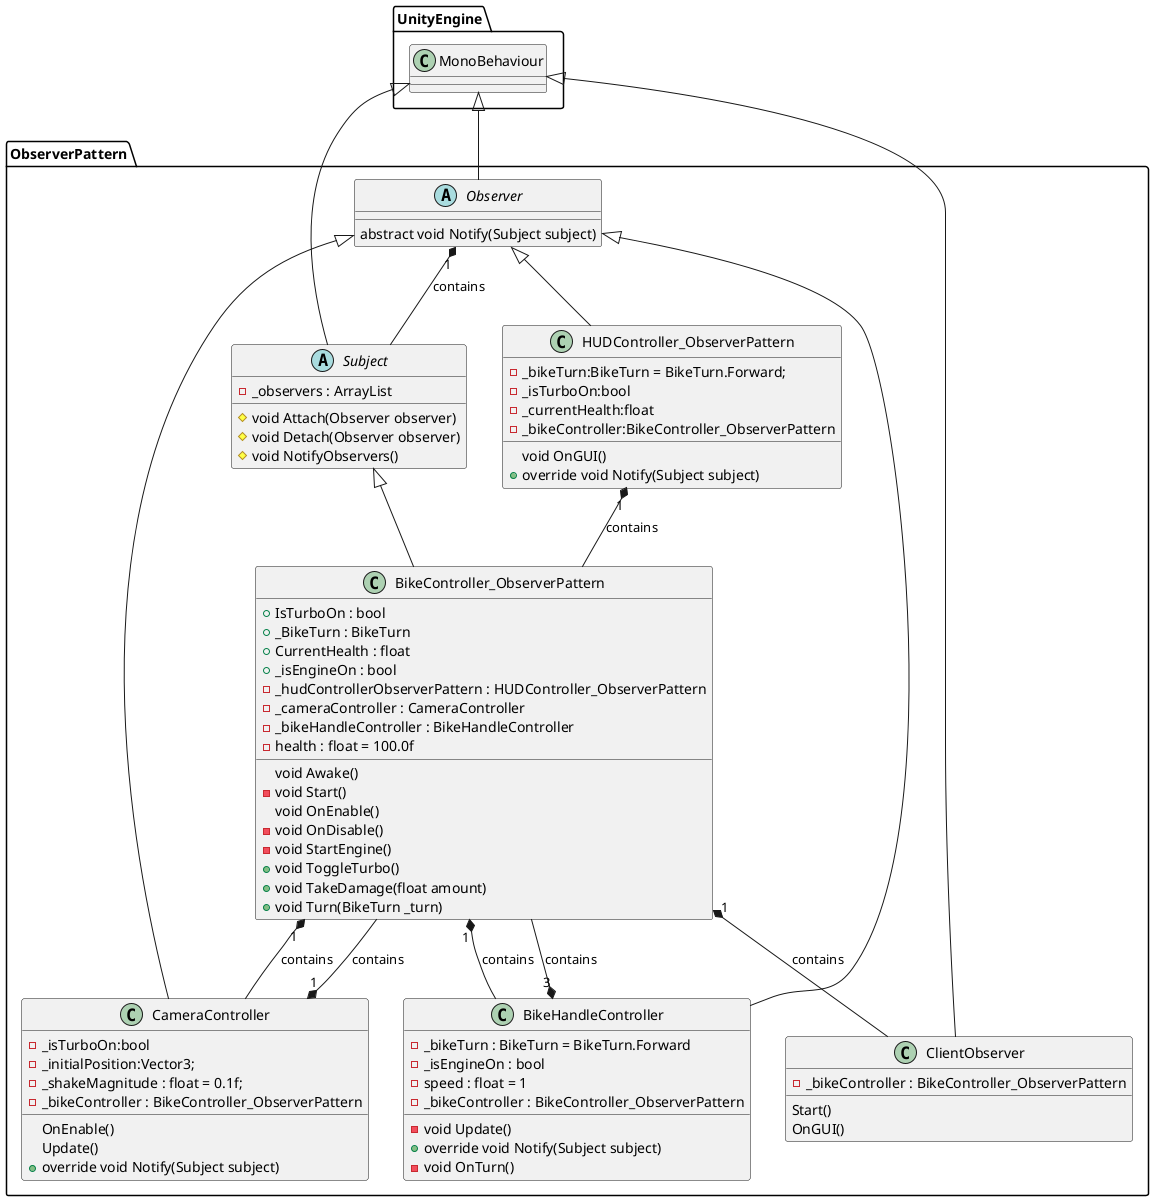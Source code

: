 ﻿@startuml
'https://plantuml.com/class-diagram

namespace UnityEngine{
    class MonoBehaviour {
    
    }
}

namespace ObserverPattern{
    abstract class Subject extends UnityEngine.MonoBehaviour{
    -_observers : ArrayList
    
    #void Attach(Observer observer)
    #void Detach(Observer observer)
    #void NotifyObservers()
    }
    
    class ClientObserver extends UnityEngine.MonoBehaviour{
            -_bikeController : BikeController_ObserverPattern
            Start()
            OnGUI()
    }

    BikeController_ObserverPattern "1" *-- ClientObserver : contains
    BikeController_ObserverPattern "1" *-- CameraController : contains
    BikeController_ObserverPattern "1" *-- BikeHandleController : contains
    class BikeController_ObserverPattern extends Subject
    {
        +IsTurboOn : bool
        +_BikeTurn : BikeTurn
        +CurrentHealth : float
        +_isEngineOn : bool
        -_hudControllerObserverPattern : HUDController_ObserverPattern
        -_cameraController : CameraController
        -_bikeHandleController : BikeHandleController
        -health : float = 100.0f

        void Awake()
        -void Start()
        void OnEnable()
        -void OnDisable()
        -void StartEngine()
        +void ToggleTurbo()
        +void TakeDamage(float amount)
        +void Turn(BikeTurn _turn)
    }

    Observer "1" *-- Subject : contains
    abstract class Observer extends UnityEngine.MonoBehaviour{
        abstract void Notify(Subject subject)
    }

    CameraController "1" *-- BikeController_ObserverPattern : contains
    class CameraController extends Observer{
        -_isTurboOn:bool
        -_initialPosition:Vector3;
        -_shakeMagnitude : float = 0.1f;
        - _bikeController : BikeController_ObserverPattern

        OnEnable()
        Update()
        +override void Notify(Subject subject)
    }
    
    BikeHandleController "3" *-- BikeController_ObserverPattern : contains
    class BikeHandleController extends Observer{
        -_bikeTurn : BikeTurn = BikeTurn.Forward
        -_isEngineOn : bool
        -speed : float = 1
        -_bikeController : BikeController_ObserverPattern
        
        -void Update()
        +override void Notify(Subject subject)
        -void OnTurn()
    }
    
    HUDController_ObserverPattern "1" *-- BikeController_ObserverPattern : contains
    class HUDController_ObserverPattern extends Observer{
        -_bikeTurn:BikeTurn = BikeTurn.Forward;
        -_isTurboOn:bool
        -_currentHealth:float
        -_bikeController:BikeController_ObserverPattern

        void OnGUI()
        +override void Notify(Subject subject)
    }
}
@enduml